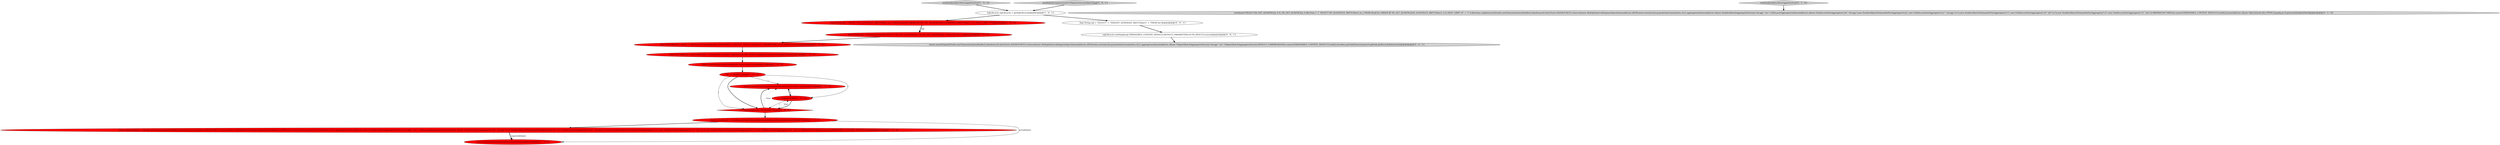 digraph {
7 [style = filled, label = "final String sql2 = StringUtils.format(\"SELECT DS_GET_QUANTILE(y, 0.5), DS_GET_QUANTILE(y, 0.98) from (%s)\",sql)@@@5@@@['1', '0', '0']", fillcolor = red, shape = ellipse image = "AAA1AAABBB1BBB"];
6 [style = filled, label = "Assert.assertEquals(expectedResults.size(),results.size())@@@10@@@['1', '0', '0']", fillcolor = red, shape = ellipse image = "AAA1AAABBB1BBB"];
13 [style = filled, label = "Assert.assertEquals(expectedQuery,actualQuery)@@@18@@@['1', '0', '0']", fillcolor = red, shape = ellipse image = "AAA1AAABBB1BBB"];
3 [style = filled, label = "Query expectedQuery = Druids.newTimeseriesQueryBuilder().dataSource(CalciteTests.DATASOURCE1).intervals(new MultipleIntervalSegmentSpec(ImmutableList.of(Filtration.eternity()))).granularity(Granularities.ALL).aggregators(ImmutableList.of(new DoublesSketchAggregatorFactory(\"a0:agg\",\"m1\",128))).postAggregators(ImmutableList.of(new FieldAccessPostAggregator(\"p0\",\"a0:agg\"),new DoublesSketchToQuantilePostAggregator(\"p2\",new FieldAccessPostAggregator(\"p1\",\"a0:agg\"),0.5),new DoublesSketchToQuantilePostAggregator(\"s1\",new FieldAccessPostAggregator(\"s0\",\"p0\"),0.5),new DoublesSketchToQuantilePostAggregator(\"s3\",new FieldAccessPostAggregator(\"s2\",\"p0\"),0.9800000190734863))).context(TIMESERIES_CONTEXT_DEFAULT).build()@@@17@@@['1', '0', '0']", fillcolor = red, shape = ellipse image = "AAA1AAABBB1BBB"];
18 [style = filled, label = "final String sql = \"SELECT\" + \"TDIGEST_GENERATE_SKETCH(m1)\" + \"FROM foo\"@@@4@@@['0', '0', '1']", fillcolor = white, shape = ellipse image = "AAA0AAABBB3BBB"];
19 [style = filled, label = "sqlLifecycle.runSimple(sql,TIMESERIES_CONTEXT_DEFAULT,DEFAULT_PARAMETERS,AUTH_RESULT).toList()@@@5@@@['0', '0', '1']", fillcolor = white, shape = ellipse image = "AAA0AAABBB3BBB"];
2 [style = filled, label = "final List<Object((> expectedResults = ImmutableList.of(new Object((((edu.fdu.CPPDG.tinypdg.pe.ExpressionInfo@a45ec6)@@@7@@@['1', '0', '0']", fillcolor = red, shape = ellipse image = "AAA1AAABBB1BBB"];
12 [style = filled, label = "Query actualQuery = Iterables.getOnlyElement(queryLogHook.getRecordedQueries())@@@16@@@['1', '0', '0']", fillcolor = red, shape = ellipse image = "AAA1AAABBB1BBB"];
8 [style = filled, label = "Assert.assertArrayEquals(expectedResults.get(i),results.get(i))@@@14@@@['1', '0', '0']", fillcolor = red, shape = ellipse image = "AAA1AAABBB1BBB"];
5 [style = filled, label = "int i = 0@@@11@@@['1', '0', '0']", fillcolor = red, shape = ellipse image = "AAA1AAABBB1BBB"];
15 [style = filled, label = "testQuery(\"SELECT DS_GET_QUANTILE(y, 0.5), DS_GET_QUANTILE(y, 0.98) from (\" + \"SELECT DS_QUANTILES_SKETCH(m1) as y FROM druid.foo ORDER BY DS_GET_QUANTILE(DS_QUANTILES_SKETCH(m1), 0.5) DESC LIMIT 10\" + \")\",Collections.singletonList(Druids.newTimeseriesQueryBuilder().dataSource(CalciteTests.DATASOURCE1).intervals(new MultipleIntervalSegmentSpec(ImmutableList.of(Filtration.eternity()))).granularity(Granularities.ALL).aggregators(ImmutableList.of(new DoublesSketchAggregatorFactory(\"a0:agg\",\"m1\",128))).postAggregators(ImmutableList.of(new FieldAccessPostAggregator(\"p0\",\"a0:agg\"),new DoublesSketchToQuantilePostAggregator(\"p2\",new FieldAccessPostAggregator(\"p1\",\"a0:agg\"),0.5),new DoublesSketchToQuantilePostAggregator(\"s1\",new FieldAccessPostAggregator(\"s0\",\"p0\"),0.5),new DoublesSketchToQuantilePostAggregator(\"s3\",new FieldAccessPostAggregator(\"s2\",\"p0\"),0.9800000190734863))).context(TIMESERIES_CONTEXT_DEFAULT).build()),ImmutableList.of(new Object((((edu.fdu.CPPDG.tinypdg.pe.ExpressionInfo@a45fa5))@@@3@@@['0', '1', '0']", fillcolor = lightgray, shape = ellipse image = "AAA0AAABBB2BBB"];
9 [style = filled, label = "final List<Object((> results = sqlLifecycle.runSimple(sql2,TIMESERIES_CONTEXT_DEFAULT,DEFAULT_PARAMETERS,AUTH_RESULT).toList()@@@6@@@['1', '0', '0']", fillcolor = red, shape = ellipse image = "AAA1AAABBB1BBB"];
10 [style = filled, label = "testDoublesSketchPostAggsPostSort['1', '0', '0']", fillcolor = lightgray, shape = diamond image = "AAA0AAABBB1BBB"];
11 [style = filled, label = "i < expectedResults.size()@@@12@@@['1', '0', '0']", fillcolor = red, shape = diamond image = "AAA1AAABBB1BBB"];
16 [style = filled, label = "testDefaultCompressionForTDigestGenerateSketchAgg['0', '0', '1']", fillcolor = lightgray, shape = diamond image = "AAA0AAABBB3BBB"];
17 [style = filled, label = "Assert.assertEquals(Druids.newTimeseriesQueryBuilder().dataSource(CalciteTests.DATASOURCE1).intervals(new MultipleIntervalSegmentSpec(ImmutableList.of(Filtration.eternity()))).granularity(Granularities.ALL).aggregators(ImmutableList.of(new TDigestSketchAggregatorFactory(\"a0:agg\",\"m1\",TDigestSketchAggregatorFactory.DEFAULT_COMPRESSION))).context(TIMESERIES_CONTEXT_DEFAULT).build(),Iterables.getOnlyElement(queryLogHook.getRecordedQueries()))@@@6@@@['0', '0', '1']", fillcolor = lightgray, shape = ellipse image = "AAA0AAABBB3BBB"];
4 [style = filled, label = "i++@@@13@@@['1', '0', '0']", fillcolor = red, shape = ellipse image = "AAA1AAABBB1BBB"];
14 [style = filled, label = "testDoublesSketchPostAggsPostSort['0', '1', '0']", fillcolor = lightgray, shape = diamond image = "AAA0AAABBB2BBB"];
1 [style = filled, label = "final String sql = \"SELECT DS_QUANTILES_SKETCH(m1) as y FROM druid.foo ORDER BY DS_GET_QUANTILE(DS_QUANTILES_SKETCH(m1), 0.5) DESC LIMIT 10\"@@@4@@@['1', '0', '0']", fillcolor = red, shape = ellipse image = "AAA1AAABBB1BBB"];
0 [style = filled, label = "SqlLifecycle sqlLifecycle = getSqlLifecycle()@@@3@@@['1', '0', '1']", fillcolor = white, shape = ellipse image = "AAA0AAABBB1BBB"];
4->11 [style = solid, label="i"];
16->0 [style = bold, label=""];
9->2 [style = bold, label=""];
2->6 [style = bold, label=""];
5->4 [style = solid, label="i"];
18->19 [style = bold, label=""];
11->12 [style = bold, label=""];
19->17 [style = bold, label=""];
5->11 [style = solid, label="i"];
11->4 [style = dotted, label="true"];
12->13 [style = solid, label="actualQuery"];
1->7 [style = bold, label=""];
4->8 [style = solid, label="i"];
7->9 [style = bold, label=""];
6->5 [style = bold, label=""];
0->1 [style = bold, label=""];
1->7 [style = solid, label="sql"];
10->0 [style = bold, label=""];
3->13 [style = bold, label=""];
3->13 [style = solid, label="expectedQuery"];
11->8 [style = bold, label=""];
0->18 [style = bold, label=""];
11->8 [style = dotted, label="true"];
14->15 [style = bold, label=""];
5->11 [style = bold, label=""];
12->3 [style = bold, label=""];
8->4 [style = bold, label=""];
4->11 [style = bold, label=""];
5->8 [style = solid, label="i"];
}
